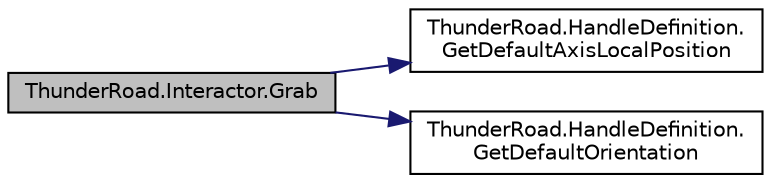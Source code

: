 digraph "ThunderRoad.Interactor.Grab"
{
 // LATEX_PDF_SIZE
  edge [fontname="Helvetica",fontsize="10",labelfontname="Helvetica",labelfontsize="10"];
  node [fontname="Helvetica",fontsize="10",shape=record];
  rankdir="LR";
  Node1 [label="ThunderRoad.Interactor.Grab",height=0.2,width=0.4,color="black", fillcolor="grey75", style="filled", fontcolor="black",tooltip="Grabs the specified handle."];
  Node1 -> Node2 [color="midnightblue",fontsize="10",style="solid",fontname="Helvetica"];
  Node2 [label="ThunderRoad.HandleDefinition.\lGetDefaultAxisLocalPosition",height=0.2,width=0.4,color="black", fillcolor="white", style="filled",URL="$class_thunder_road_1_1_handle_definition.html#a0942db018cce7f5f765299dc1c5e3e09",tooltip="Gets the default axis local position."];
  Node1 -> Node3 [color="midnightblue",fontsize="10",style="solid",fontname="Helvetica"];
  Node3 [label="ThunderRoad.HandleDefinition.\lGetDefaultOrientation",height=0.2,width=0.4,color="black", fillcolor="white", style="filled",URL="$class_thunder_road_1_1_handle_definition.html#aa732352268d3931f2c3ce33c8e2e9cbf",tooltip="Gets the default orientation."];
}
